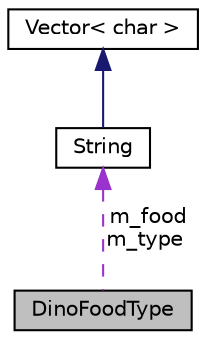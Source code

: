 digraph "DinoFoodType"
{
  edge [fontname="Helvetica",fontsize="10",labelfontname="Helvetica",labelfontsize="10"];
  node [fontname="Helvetica",fontsize="10",shape=record];
  Node3 [label="DinoFoodType",height=0.2,width=0.4,color="black", fillcolor="grey75", style="filled", fontcolor="black"];
  Node4 -> Node3 [dir="back",color="darkorchid3",fontsize="10",style="dashed",label=" m_food\nm_type" ,fontname="Helvetica"];
  Node4 [label="String",height=0.2,width=0.4,color="black", fillcolor="white", style="filled",URL="$classString.html"];
  Node5 -> Node4 [dir="back",color="midnightblue",fontsize="10",style="solid",fontname="Helvetica"];
  Node5 [label="Vector\< char \>",height=0.2,width=0.4,color="black", fillcolor="white", style="filled",URL="$classVector.html"];
}
